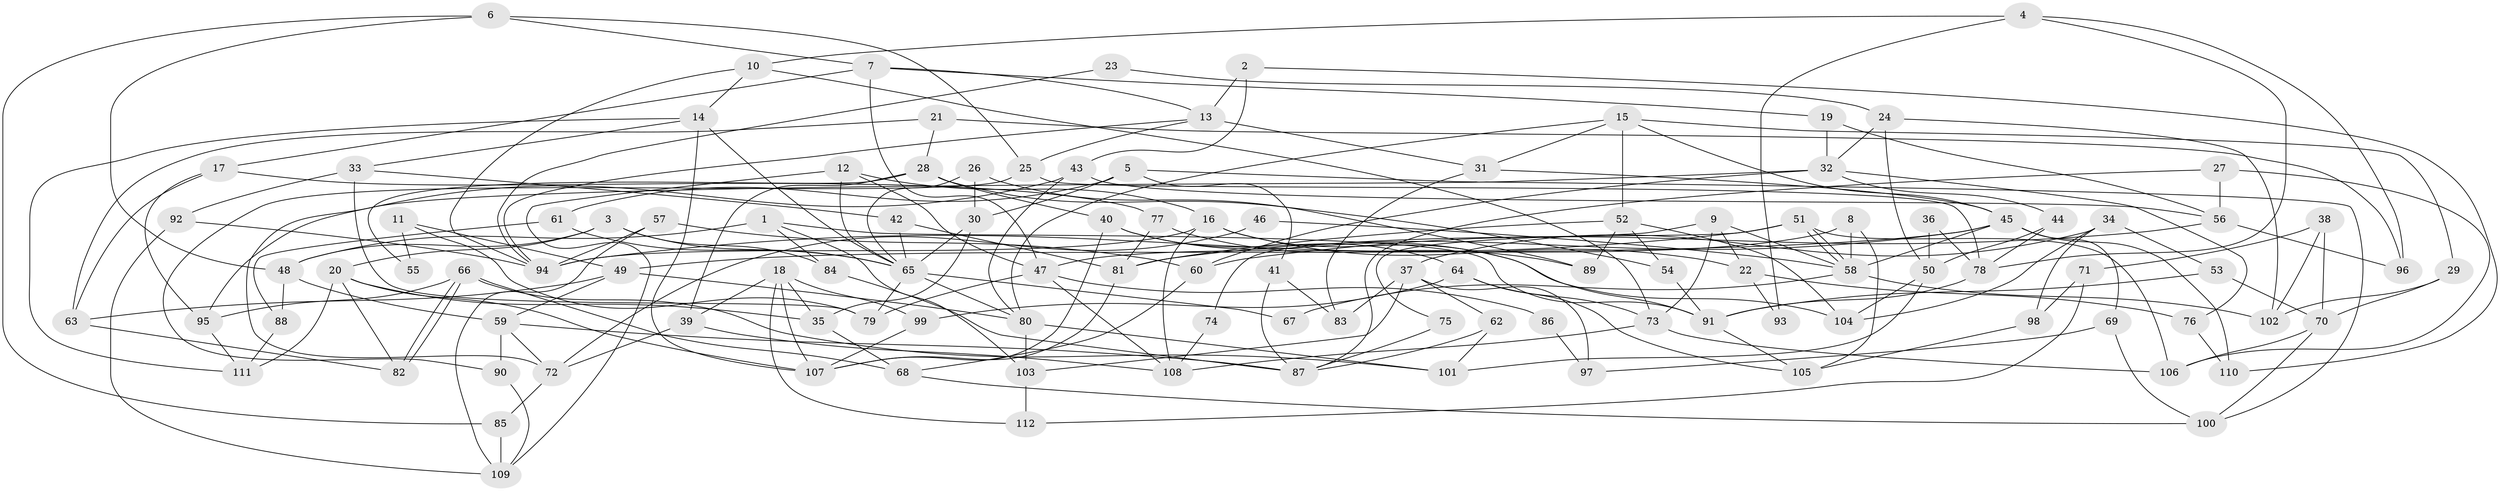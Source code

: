 // Generated by graph-tools (version 1.1) at 2025/11/02/27/25 16:11:19]
// undirected, 112 vertices, 224 edges
graph export_dot {
graph [start="1"]
  node [color=gray90,style=filled];
  1;
  2;
  3;
  4;
  5;
  6;
  7;
  8;
  9;
  10;
  11;
  12;
  13;
  14;
  15;
  16;
  17;
  18;
  19;
  20;
  21;
  22;
  23;
  24;
  25;
  26;
  27;
  28;
  29;
  30;
  31;
  32;
  33;
  34;
  35;
  36;
  37;
  38;
  39;
  40;
  41;
  42;
  43;
  44;
  45;
  46;
  47;
  48;
  49;
  50;
  51;
  52;
  53;
  54;
  55;
  56;
  57;
  58;
  59;
  60;
  61;
  62;
  63;
  64;
  65;
  66;
  67;
  68;
  69;
  70;
  71;
  72;
  73;
  74;
  75;
  76;
  77;
  78;
  79;
  80;
  81;
  82;
  83;
  84;
  85;
  86;
  87;
  88;
  89;
  90;
  91;
  92;
  93;
  94;
  95;
  96;
  97;
  98;
  99;
  100;
  101;
  102;
  103;
  104;
  105;
  106;
  107;
  108;
  109;
  110;
  111;
  112;
  1 -- 91;
  1 -- 103;
  1 -- 48;
  1 -- 84;
  2 -- 110;
  2 -- 43;
  2 -- 13;
  3 -- 48;
  3 -- 84;
  3 -- 20;
  3 -- 65;
  4 -- 10;
  4 -- 96;
  4 -- 78;
  4 -- 93;
  5 -- 61;
  5 -- 30;
  5 -- 41;
  5 -- 100;
  6 -- 7;
  6 -- 48;
  6 -- 25;
  6 -- 85;
  7 -- 47;
  7 -- 13;
  7 -- 17;
  7 -- 19;
  8 -- 58;
  8 -- 47;
  8 -- 105;
  9 -- 73;
  9 -- 58;
  9 -- 22;
  9 -- 75;
  10 -- 14;
  10 -- 73;
  10 -- 94;
  11 -- 79;
  11 -- 49;
  11 -- 55;
  12 -- 47;
  12 -- 109;
  12 -- 16;
  12 -- 65;
  13 -- 25;
  13 -- 31;
  13 -- 94;
  14 -- 107;
  14 -- 65;
  14 -- 33;
  14 -- 111;
  15 -- 29;
  15 -- 45;
  15 -- 31;
  15 -- 52;
  15 -- 80;
  16 -- 94;
  16 -- 22;
  16 -- 91;
  16 -- 108;
  17 -- 95;
  17 -- 63;
  17 -- 77;
  18 -- 107;
  18 -- 39;
  18 -- 35;
  18 -- 99;
  18 -- 112;
  19 -- 32;
  19 -- 56;
  20 -- 107;
  20 -- 35;
  20 -- 82;
  20 -- 111;
  21 -- 63;
  21 -- 28;
  21 -- 96;
  22 -- 76;
  22 -- 93;
  23 -- 94;
  23 -- 24;
  24 -- 32;
  24 -- 50;
  24 -- 102;
  25 -- 78;
  25 -- 90;
  26 -- 65;
  26 -- 30;
  26 -- 89;
  27 -- 106;
  27 -- 56;
  27 -- 87;
  28 -- 39;
  28 -- 40;
  28 -- 54;
  28 -- 55;
  29 -- 70;
  29 -- 102;
  30 -- 65;
  30 -- 35;
  31 -- 45;
  31 -- 83;
  32 -- 95;
  32 -- 60;
  32 -- 44;
  32 -- 76;
  33 -- 42;
  33 -- 79;
  33 -- 92;
  34 -- 37;
  34 -- 98;
  34 -- 53;
  34 -- 104;
  35 -- 68;
  36 -- 78;
  36 -- 50;
  37 -- 62;
  37 -- 83;
  37 -- 97;
  37 -- 103;
  38 -- 102;
  38 -- 70;
  38 -- 71;
  39 -- 108;
  39 -- 72;
  40 -- 104;
  40 -- 64;
  40 -- 107;
  41 -- 87;
  41 -- 83;
  42 -- 65;
  42 -- 81;
  43 -- 80;
  43 -- 72;
  43 -- 56;
  44 -- 78;
  44 -- 50;
  45 -- 49;
  45 -- 58;
  45 -- 69;
  45 -- 81;
  45 -- 110;
  46 -- 58;
  46 -- 72;
  47 -- 79;
  47 -- 108;
  47 -- 86;
  48 -- 59;
  48 -- 88;
  49 -- 80;
  49 -- 63;
  49 -- 59;
  50 -- 104;
  50 -- 101;
  51 -- 58;
  51 -- 58;
  51 -- 94;
  51 -- 74;
  51 -- 106;
  52 -- 89;
  52 -- 54;
  52 -- 81;
  52 -- 104;
  53 -- 91;
  53 -- 70;
  54 -- 91;
  56 -- 60;
  56 -- 96;
  57 -- 94;
  57 -- 60;
  57 -- 109;
  58 -- 67;
  58 -- 102;
  59 -- 90;
  59 -- 72;
  59 -- 87;
  60 -- 68;
  61 -- 88;
  61 -- 65;
  62 -- 101;
  62 -- 87;
  63 -- 82;
  64 -- 105;
  64 -- 99;
  64 -- 73;
  65 -- 67;
  65 -- 79;
  65 -- 80;
  66 -- 101;
  66 -- 82;
  66 -- 82;
  66 -- 68;
  66 -- 95;
  68 -- 100;
  69 -- 100;
  69 -- 97;
  70 -- 100;
  70 -- 106;
  71 -- 112;
  71 -- 98;
  72 -- 85;
  73 -- 106;
  73 -- 108;
  74 -- 108;
  75 -- 87;
  76 -- 110;
  77 -- 81;
  77 -- 89;
  78 -- 91;
  80 -- 101;
  80 -- 103;
  81 -- 107;
  84 -- 87;
  85 -- 109;
  86 -- 97;
  88 -- 111;
  90 -- 109;
  91 -- 105;
  92 -- 94;
  92 -- 109;
  95 -- 111;
  98 -- 105;
  99 -- 107;
  103 -- 112;
}
